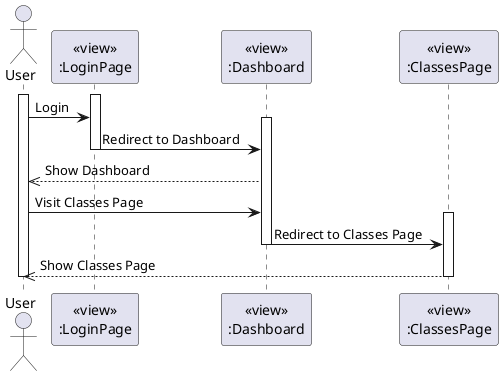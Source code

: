 @startuml ViewClasses
actor User
participant LoginPageView [
  <<view>>
  :LoginPage
]

participant DashboardView [
  <<view>>
  :Dashboard
]

participant ClassesPageView [
  <<view>>
  :ClassesPage
]

activate User
activate LoginPageView
User -> LoginPageView: Login
activate DashboardView
LoginPageView -> DashboardView: Redirect to Dashboard
deactivate LoginPageView

DashboardView -->> User: Show Dashboard

User -> DashboardView: Visit Classes Page
activate ClassesPageView
DashboardView -> ClassesPageView: Redirect to Classes Page
deactivate DashboardView

ClassesPageView -->> User: Show Classes Page

deactivate User
deactivate ClassesPageView
@enduml
